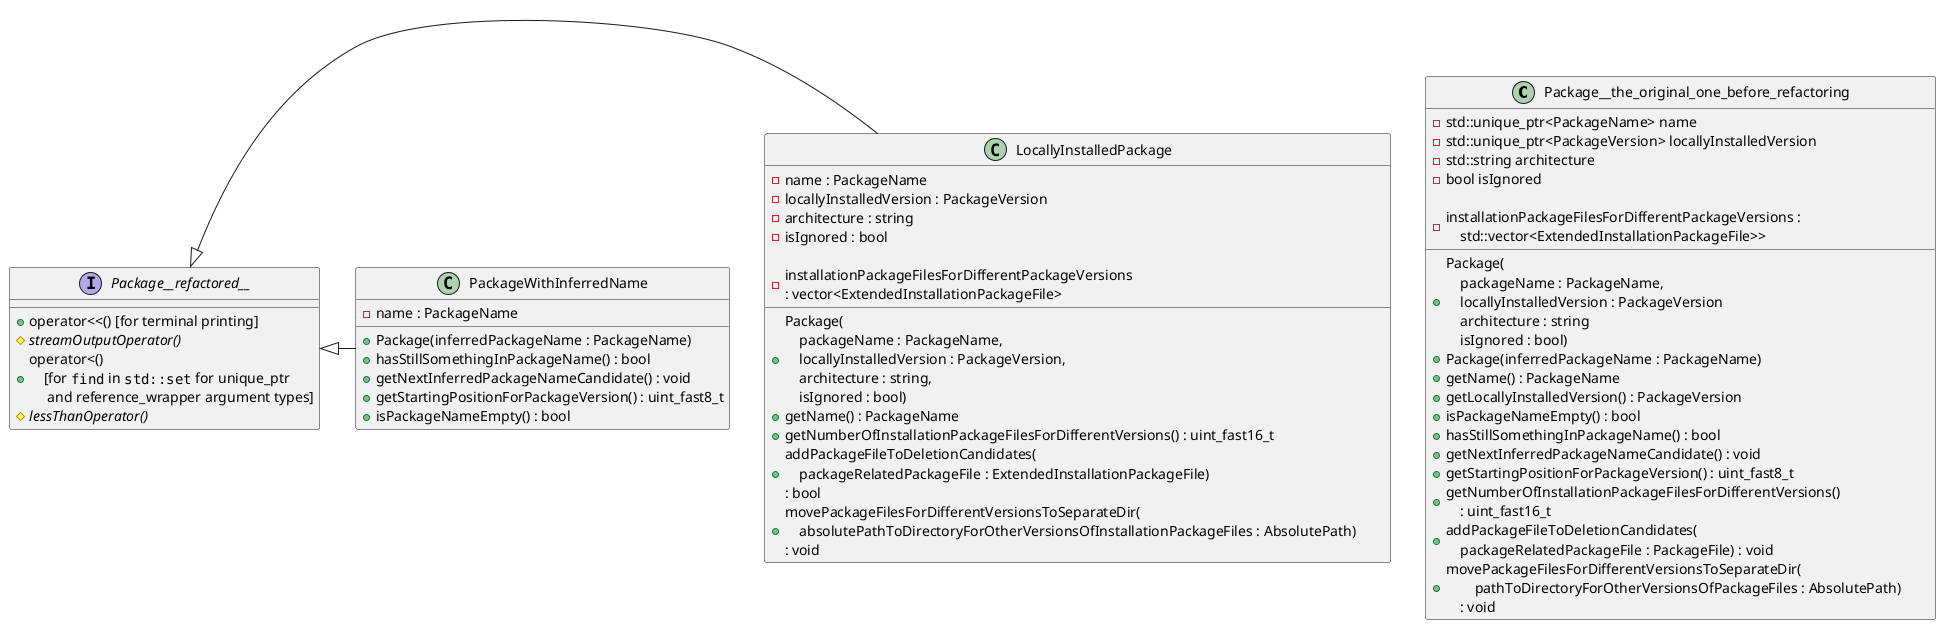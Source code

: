 @startuml

'Proposed solutions to avoid assigning reference member attributes to temporary values in single-argument constructor:
' - Inheritance/Implementation of interface - a class with only pure virtual functions with commonfunctions
'   - overkill/not necessary - I don't use them in one container, neither I want to complicate my code with abstractions for simplicity and understandability
' - Splitting one 'PackageFile'
'   - to two classes
'   - then encapsulate the 'string' type 'filname' and 'absolutePath' member variables to custom defined classes 'Filename' and 'AbsolutePath' for expressivenes
'   - Accepted solution

class Package__the_original_one_before_refactoring {
    + Package(\
        \n    packageName : PackageName,\
        \n    locallyInstalledVersion : PackageVersion\
        \n    architecture : string\
        \n    isIgnored : bool)
    + Package(inferredPackageName : PackageName)
    + getName() : PackageName
    + getLocallyInstalledVersion() : PackageVersion
    + isPackageNameEmpty() : bool
    + hasStillSomethingInPackageName() : bool
    + getNextInferredPackageNameCandidate() : void
    + getStartingPositionForPackageVersion() : uint_fast8_t
    + getNumberOfInstallationPackageFilesForDifferentVersions()\
        \n    : uint_fast16_t
    + addPackageFileToDeletionCandidates(\
        \n    packageRelatedPackageFile : PackageFile) : void
    + movePackageFilesForDifferentVersionsToSeparateDir(\
        \n        pathToDirectoryForOtherVersionsOfPackageFiles : AbsolutePath)\
        \n    : void

    - std::unique_ptr<PackageName> name
    - std::unique_ptr<PackageVersion> locallyInstalledVersion
    - std::string architecture
    - bool isIgnored

    - installationPackageFilesForDifferentPackageVersions :\
        \n    std::vector<ExtendedInstallationPackageFile>>
}

'Analysis

interface Package__refactored__ {
    + operator<<() [for terminal printing]
    # {abstract} streamOutputOperator()
    + operator<()\
    \n    [for ""find"" in ""std::set"" for unique_ptr\
    \n     and reference_wrapper argument types]
    # {abstract} lessThanOperator()
}

class LocallyInstalledPackage {
    + Package(\
    \n    packageName : PackageName,\
    \n    locallyInstalledVersion : PackageVersion,\
    \n    architecture : string,\
    \n    isIgnored : bool)
    + getName() : PackageName
    + getNumberOfInstallationPackageFilesForDifferentVersions() : uint_fast16_t
    + addPackageFileToDeletionCandidates(\
    \n    packageRelatedPackageFile : ExtendedInstallationPackageFile)\
    \n: bool
    + movePackageFilesForDifferentVersionsToSeparateDir(\
        \n    absolutePathToDirectoryForOtherVersionsOfInstallationPackageFiles : AbsolutePath)\
        \n: void
    - name : PackageName
    - locallyInstalledVersion : PackageVersion
    - architecture : string
    - isIgnored : bool

    - installationPackageFilesForDifferentPackageVersions\
    \n: vector<ExtendedInstallationPackageFile>
}

Package__refactored__ <|- LocallyInstalledPackage

class PackageWithInferredName {
    + Package(inferredPackageName : PackageName)
    + hasStillSomethingInPackageName() : bool
    '+ operator<() [for ""find"" in ""std::set""]
    + getNextInferredPackageNameCandidate() : void
    + getStartingPositionForPackageVersion() : uint_fast8_t
    + isPackageNameEmpty() : bool
    - name : PackageName
}

Package__refactored__ <|- PackageWithInferredName

@enduml
